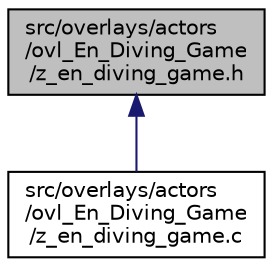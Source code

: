 digraph "src/overlays/actors/ovl_En_Diving_Game/z_en_diving_game.h"
{
 // LATEX_PDF_SIZE
  edge [fontname="Helvetica",fontsize="10",labelfontname="Helvetica",labelfontsize="10"];
  node [fontname="Helvetica",fontsize="10",shape=record];
  Node1 [label="src/overlays/actors\l/ovl_En_Diving_Game\l/z_en_diving_game.h",height=0.2,width=0.4,color="black", fillcolor="grey75", style="filled", fontcolor="black",tooltip=" "];
  Node1 -> Node2 [dir="back",color="midnightblue",fontsize="10",style="solid",fontname="Helvetica"];
  Node2 [label="src/overlays/actors\l/ovl_En_Diving_Game\l/z_en_diving_game.c",height=0.2,width=0.4,color="black", fillcolor="white", style="filled",URL="$d3/d64/z__en__diving__game_8c.html",tooltip=" "];
}
